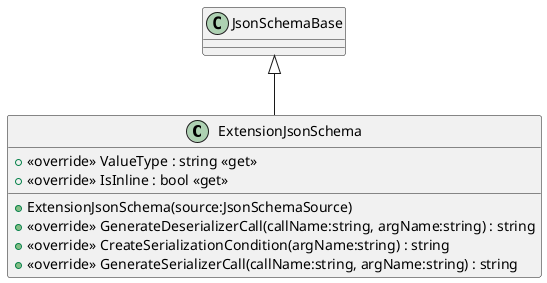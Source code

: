 @startuml
class ExtensionJsonSchema {
    + ExtensionJsonSchema(source:JsonSchemaSource)
    + <<override>> ValueType : string <<get>>
    + <<override>> IsInline : bool <<get>>
    + <<override>> GenerateDeserializerCall(callName:string, argName:string) : string
    + <<override>> CreateSerializationCondition(argName:string) : string
    + <<override>> GenerateSerializerCall(callName:string, argName:string) : string
}
JsonSchemaBase <|-- ExtensionJsonSchema
@enduml
